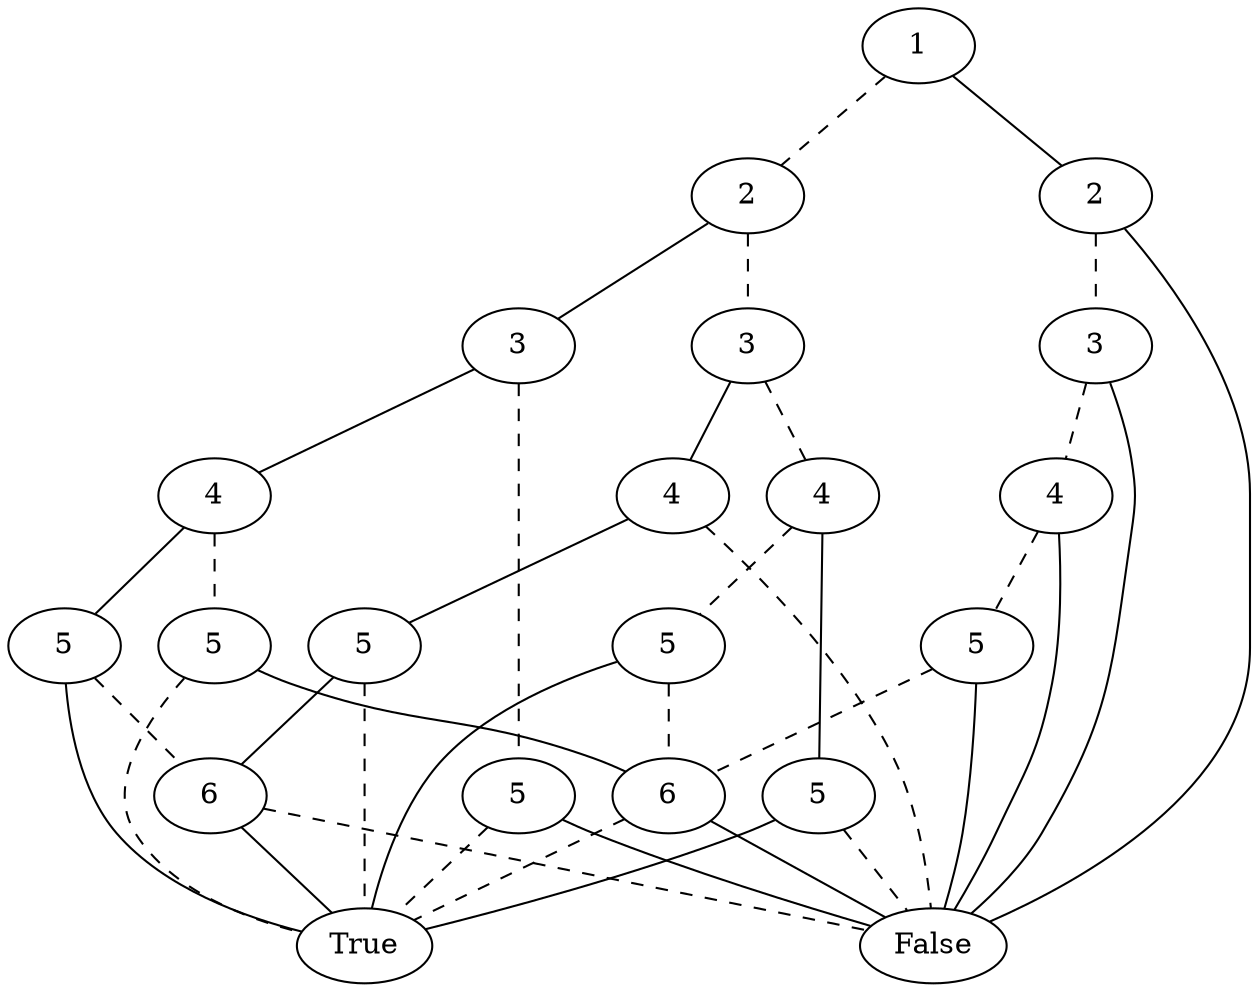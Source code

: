graph c1 {
	139807492461136 [label=1]
	139807764324464 [label=2]
	139807492461136 -- 139807764324464 [style=dashed]
	139807492914432 [label=3]
	139807764324464 -- 139807492914432 [style=dashed]
	139807492914624 [label=4]
	139807492914432 -- 139807492914624 [style=dashed]
	139807492914240 [label=5]
	139807492914624 -- 139807492914240 [style=dashed]
	139807764320560 [label=6]
	139807492914240 -- 139807764320560 [style=dashed]
	139807492913424 [label=True]
	139807764320560 -- 139807492913424 [style=dashed]
	139807492914960 [label=False]
	139807764320560 -- 139807492914960
	139807492914240 -- 139807492913424
	139807764322912 [label=5]
	139807492914624 -- 139807764322912
	139807764322912 -- 139807492914960 [style=dashed]
	139807764322912 -- 139807492913424
	139807764324256 [label=4]
	139807492914432 -- 139807764324256
	139807764324256 -- 139807492914960 [style=dashed]
	139808166496576 [label=5]
	139807764324256 -- 139808166496576
	139808166496576 -- 139807492913424 [style=dashed]
	139808166496720 [label=6]
	139808166496576 -- 139808166496720
	139808166496720 -- 139807492914960 [style=dashed]
	139808166496720 -- 139807492913424
	139808166498256 [label=3]
	139807764324464 -- 139808166498256
	139808166495808 [label=5]
	139808166498256 -- 139808166495808 [style=dashed]
	139808166495808 -- 139807492913424 [style=dashed]
	139808166495808 -- 139807492914960
	139808166665088 [label=4]
	139808166498256 -- 139808166665088
	139808166664512 [label=5]
	139808166665088 -- 139808166664512 [style=dashed]
	139808166664512 -- 139807492913424 [style=dashed]
	139808166664512 -- 139807764320560
	139807764694640 [label=5]
	139808166665088 -- 139807764694640
	139807764694640 -- 139808166496720 [style=dashed]
	139807764694640 -- 139807492913424
	139807764696320 [label=2]
	139807492461136 -- 139807764696320
	139807764695552 [label=3]
	139807764696320 -- 139807764695552 [style=dashed]
	139808166451616 [label=4]
	139807764695552 -- 139808166451616 [style=dashed]
	139808166452912 [label=5]
	139808166451616 -- 139808166452912 [style=dashed]
	139808166452912 -- 139807764320560 [style=dashed]
	139808166452912 -- 139807492914960
	139808166451616 -- 139807492914960
	139807764695552 -- 139807492914960
	139807764696320 -- 139807492914960
}
